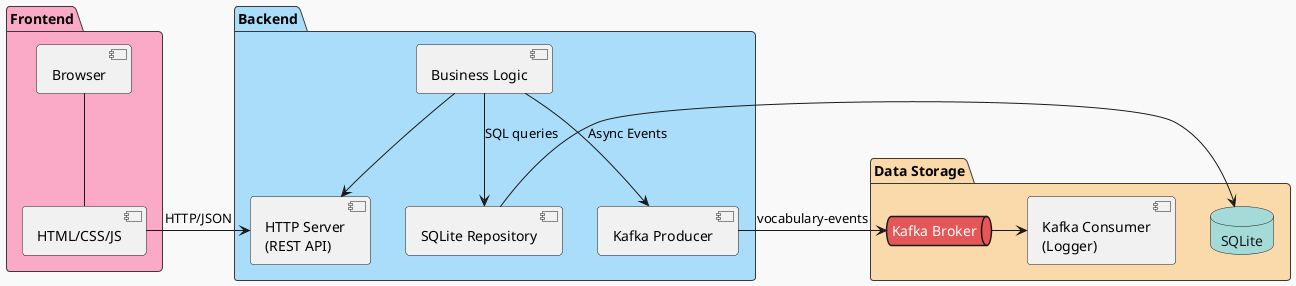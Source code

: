 @startuml component_diagram

!theme mars

package "Frontend" as FE #faaac7 {
    [Browser] as Browser
    [HTML/CSS/JS] as WebApp
}
Browser -- WebApp

package "Backend" as BE #aaddfa {
    [HTTP Server\n(REST API)] as Server
    [Business Logic] as Logic
    [SQLite Repository] as DB
    [Kafka Producer] as KafkaP
}
WebApp -> Server: HTTP/JSON
Logic --> Server
Logic --> DB: SQL queries
Logic --> KafkaP: Async Events

package "Data Storage" as DS #fadaaa {
    database "SQLite" as SQLite
    queue "Kafka Broker" as Kafka
    [Kafka Consumer\n(Logger)] as Logger
}
DB -> SQLite
KafkaP -> Kafka: vocabulary-events
Kafka -> Logger

@endum